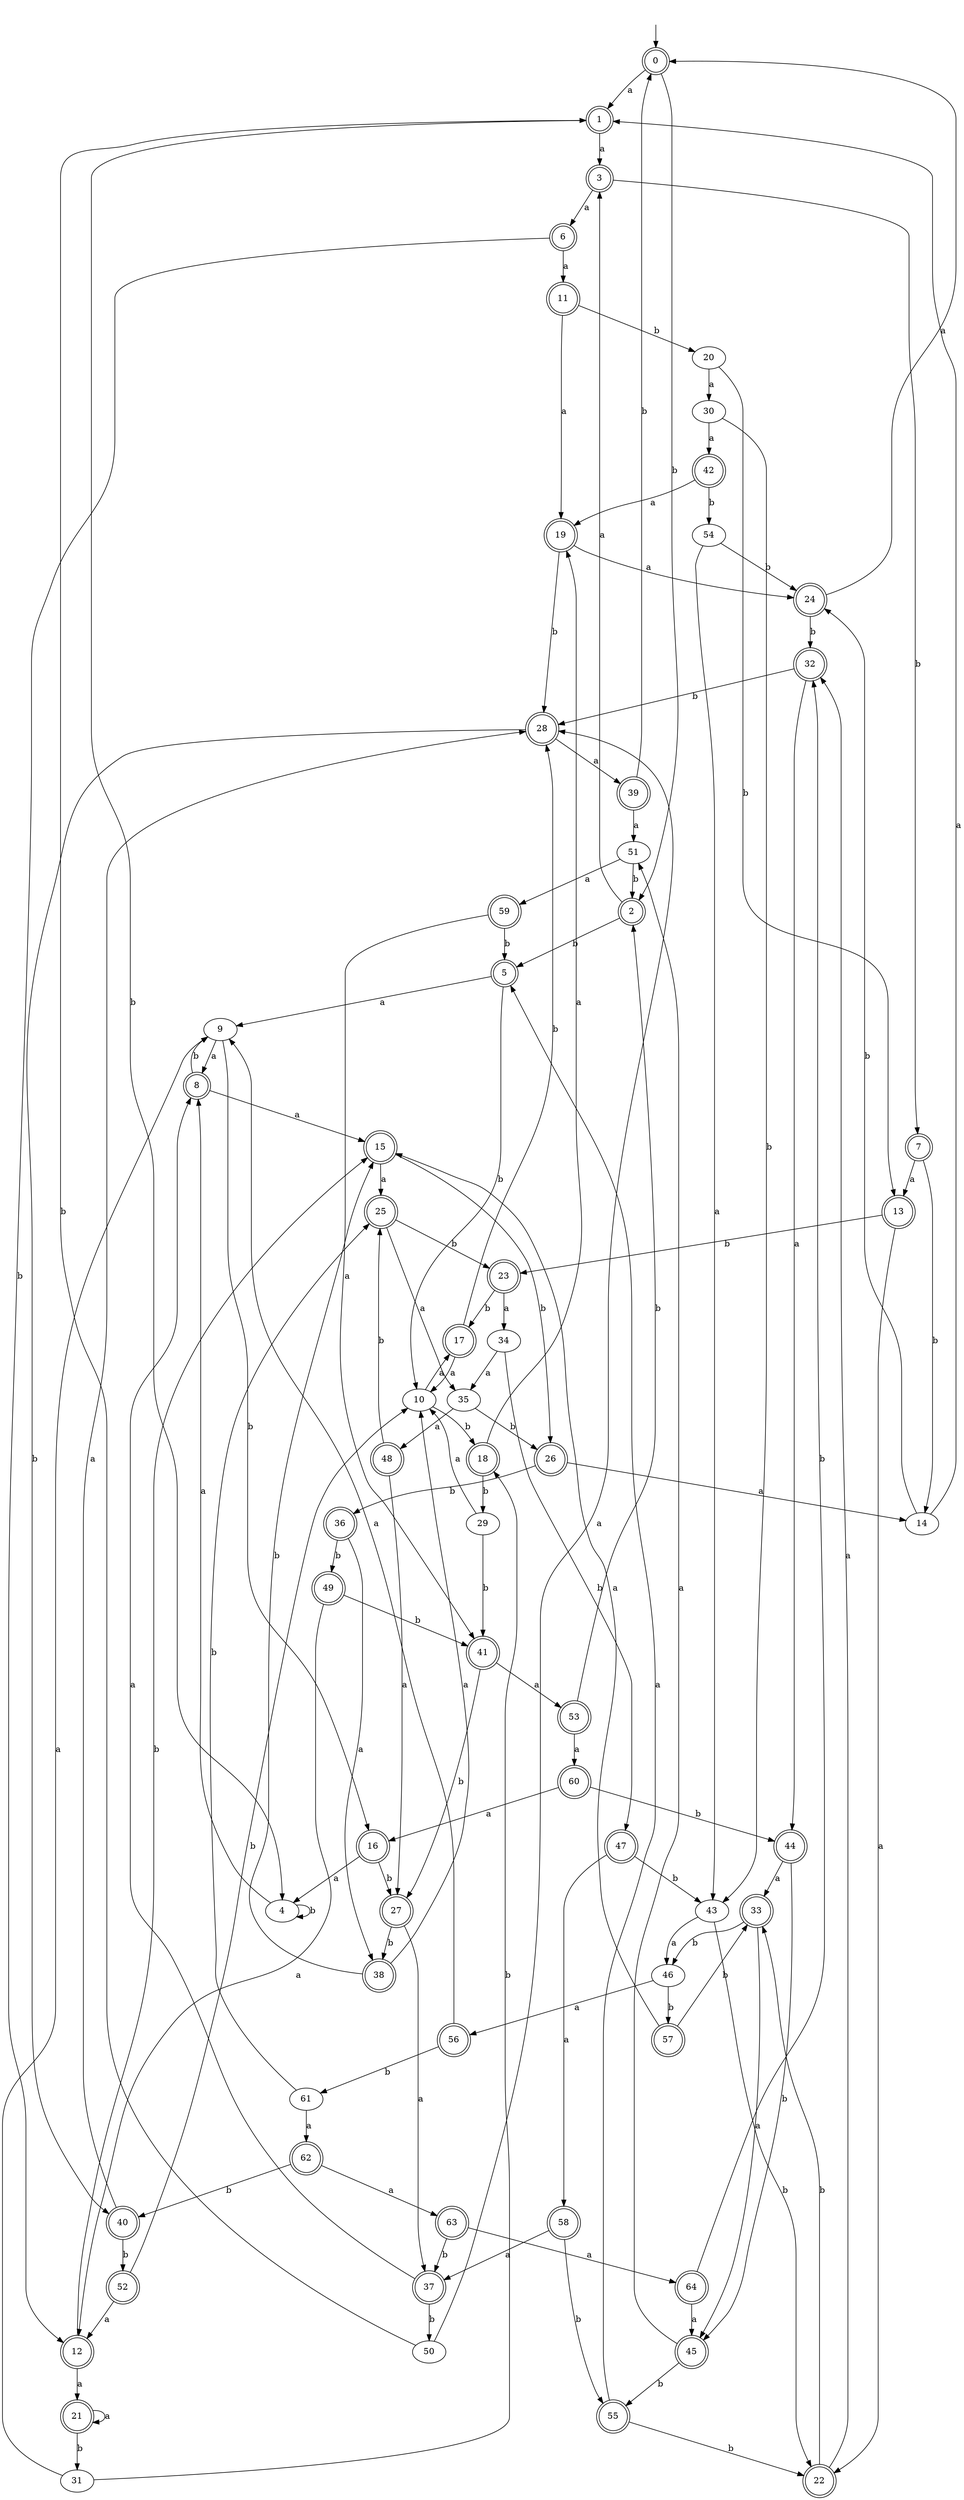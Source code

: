 digraph RandomDFA {
  __start0 [label="", shape=none];
  __start0 -> 0 [label=""];
  0 [shape=circle] [shape=doublecircle]
  0 -> 1 [label="a"]
  0 -> 2 [label="b"]
  1 [shape=doublecircle]
  1 -> 3 [label="a"]
  1 -> 4 [label="b"]
  2 [shape=doublecircle]
  2 -> 3 [label="a"]
  2 -> 5 [label="b"]
  3 [shape=doublecircle]
  3 -> 6 [label="a"]
  3 -> 7 [label="b"]
  4
  4 -> 8 [label="a"]
  4 -> 4 [label="b"]
  5 [shape=doublecircle]
  5 -> 9 [label="a"]
  5 -> 10 [label="b"]
  6 [shape=doublecircle]
  6 -> 11 [label="a"]
  6 -> 12 [label="b"]
  7 [shape=doublecircle]
  7 -> 13 [label="a"]
  7 -> 14 [label="b"]
  8 [shape=doublecircle]
  8 -> 15 [label="a"]
  8 -> 9 [label="b"]
  9
  9 -> 8 [label="a"]
  9 -> 16 [label="b"]
  10
  10 -> 17 [label="a"]
  10 -> 18 [label="b"]
  11 [shape=doublecircle]
  11 -> 19 [label="a"]
  11 -> 20 [label="b"]
  12 [shape=doublecircle]
  12 -> 21 [label="a"]
  12 -> 15 [label="b"]
  13 [shape=doublecircle]
  13 -> 22 [label="a"]
  13 -> 23 [label="b"]
  14
  14 -> 1 [label="a"]
  14 -> 24 [label="b"]
  15 [shape=doublecircle]
  15 -> 25 [label="a"]
  15 -> 26 [label="b"]
  16 [shape=doublecircle]
  16 -> 4 [label="a"]
  16 -> 27 [label="b"]
  17 [shape=doublecircle]
  17 -> 10 [label="a"]
  17 -> 28 [label="b"]
  18 [shape=doublecircle]
  18 -> 19 [label="a"]
  18 -> 29 [label="b"]
  19 [shape=doublecircle]
  19 -> 24 [label="a"]
  19 -> 28 [label="b"]
  20
  20 -> 30 [label="a"]
  20 -> 13 [label="b"]
  21 [shape=doublecircle]
  21 -> 21 [label="a"]
  21 -> 31 [label="b"]
  22 [shape=doublecircle]
  22 -> 32 [label="a"]
  22 -> 33 [label="b"]
  23 [shape=doublecircle]
  23 -> 34 [label="a"]
  23 -> 17 [label="b"]
  24 [shape=doublecircle]
  24 -> 0 [label="a"]
  24 -> 32 [label="b"]
  25 [shape=doublecircle]
  25 -> 35 [label="a"]
  25 -> 23 [label="b"]
  26 [shape=doublecircle]
  26 -> 14 [label="a"]
  26 -> 36 [label="b"]
  27 [shape=doublecircle]
  27 -> 37 [label="a"]
  27 -> 38 [label="b"]
  28 [shape=doublecircle]
  28 -> 39 [label="a"]
  28 -> 40 [label="b"]
  29
  29 -> 10 [label="a"]
  29 -> 41 [label="b"]
  30
  30 -> 42 [label="a"]
  30 -> 43 [label="b"]
  31
  31 -> 9 [label="a"]
  31 -> 18 [label="b"]
  32 [shape=doublecircle]
  32 -> 44 [label="a"]
  32 -> 28 [label="b"]
  33 [shape=doublecircle]
  33 -> 45 [label="a"]
  33 -> 46 [label="b"]
  34
  34 -> 35 [label="a"]
  34 -> 47 [label="b"]
  35
  35 -> 48 [label="a"]
  35 -> 26 [label="b"]
  36 [shape=doublecircle]
  36 -> 38 [label="a"]
  36 -> 49 [label="b"]
  37 [shape=doublecircle]
  37 -> 8 [label="a"]
  37 -> 50 [label="b"]
  38 [shape=doublecircle]
  38 -> 10 [label="a"]
  38 -> 15 [label="b"]
  39 [shape=doublecircle]
  39 -> 51 [label="a"]
  39 -> 0 [label="b"]
  40 [shape=doublecircle]
  40 -> 28 [label="a"]
  40 -> 52 [label="b"]
  41 [shape=doublecircle]
  41 -> 53 [label="a"]
  41 -> 27 [label="b"]
  42 [shape=doublecircle]
  42 -> 19 [label="a"]
  42 -> 54 [label="b"]
  43
  43 -> 46 [label="a"]
  43 -> 22 [label="b"]
  44 [shape=doublecircle]
  44 -> 33 [label="a"]
  44 -> 45 [label="b"]
  45 [shape=doublecircle]
  45 -> 51 [label="a"]
  45 -> 55 [label="b"]
  46
  46 -> 56 [label="a"]
  46 -> 57 [label="b"]
  47 [shape=doublecircle]
  47 -> 58 [label="a"]
  47 -> 43 [label="b"]
  48 [shape=doublecircle]
  48 -> 27 [label="a"]
  48 -> 25 [label="b"]
  49 [shape=doublecircle]
  49 -> 12 [label="a"]
  49 -> 41 [label="b"]
  50
  50 -> 28 [label="a"]
  50 -> 1 [label="b"]
  51
  51 -> 59 [label="a"]
  51 -> 2 [label="b"]
  52 [shape=doublecircle]
  52 -> 12 [label="a"]
  52 -> 10 [label="b"]
  53 [shape=doublecircle]
  53 -> 60 [label="a"]
  53 -> 2 [label="b"]
  54
  54 -> 43 [label="a"]
  54 -> 24 [label="b"]
  55 [shape=doublecircle]
  55 -> 5 [label="a"]
  55 -> 22 [label="b"]
  56 [shape=doublecircle]
  56 -> 9 [label="a"]
  56 -> 61 [label="b"]
  57 [shape=doublecircle]
  57 -> 15 [label="a"]
  57 -> 33 [label="b"]
  58 [shape=doublecircle]
  58 -> 37 [label="a"]
  58 -> 55 [label="b"]
  59 [shape=doublecircle]
  59 -> 41 [label="a"]
  59 -> 5 [label="b"]
  60 [shape=doublecircle]
  60 -> 16 [label="a"]
  60 -> 44 [label="b"]
  61
  61 -> 62 [label="a"]
  61 -> 25 [label="b"]
  62 [shape=doublecircle]
  62 -> 63 [label="a"]
  62 -> 40 [label="b"]
  63 [shape=doublecircle]
  63 -> 64 [label="a"]
  63 -> 37 [label="b"]
  64 [shape=doublecircle]
  64 -> 45 [label="a"]
  64 -> 32 [label="b"]
}
